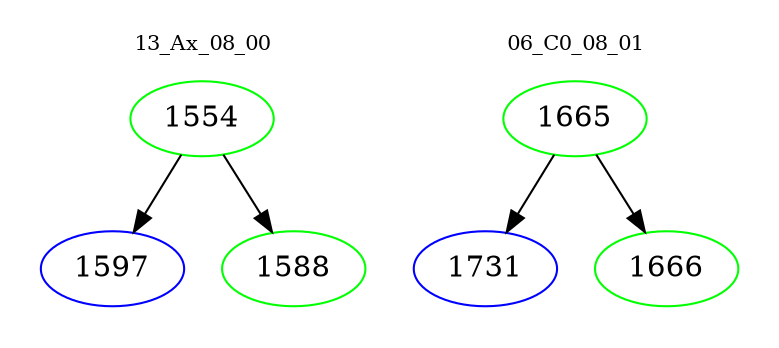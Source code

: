 digraph{
subgraph cluster_0 {
color = white
label = "13_Ax_08_00";
fontsize=10;
T0_1554 [label="1554", color="green"]
T0_1554 -> T0_1597 [color="black"]
T0_1597 [label="1597", color="blue"]
T0_1554 -> T0_1588 [color="black"]
T0_1588 [label="1588", color="green"]
}
subgraph cluster_1 {
color = white
label = "06_C0_08_01";
fontsize=10;
T1_1665 [label="1665", color="green"]
T1_1665 -> T1_1731 [color="black"]
T1_1731 [label="1731", color="blue"]
T1_1665 -> T1_1666 [color="black"]
T1_1666 [label="1666", color="green"]
}
}
